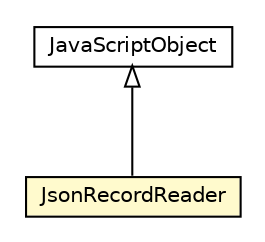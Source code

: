 #!/usr/local/bin/dot
#
# Class diagram 
# Generated by UMLGraph version R5_6-24-gf6e263 (http://www.umlgraph.org/)
#

digraph G {
	edge [fontname="Helvetica",fontsize=10,labelfontname="Helvetica",labelfontsize=10];
	node [fontname="Helvetica",fontsize=10,shape=plaintext];
	nodesep=0.25;
	ranksep=0.5;
	// io.reinert.requestor.serialization.json.JsonRecordReader
	c14847 [label=<<table title="io.reinert.requestor.serialization.json.JsonRecordReader" border="0" cellborder="1" cellspacing="0" cellpadding="2" port="p" bgcolor="lemonChiffon" href="./JsonRecordReader.html">
		<tr><td><table border="0" cellspacing="0" cellpadding="1">
<tr><td align="center" balign="center"> JsonRecordReader </td></tr>
		</table></td></tr>
		</table>>, URL="./JsonRecordReader.html", fontname="Helvetica", fontcolor="black", fontsize=10.0];
	//io.reinert.requestor.serialization.json.JsonRecordReader extends com.google.gwt.core.client.JavaScriptObject
	c14917:p -> c14847:p [dir=back,arrowtail=empty];
	// com.google.gwt.core.client.JavaScriptObject
	c14917 [label=<<table title="com.google.gwt.core.client.JavaScriptObject" border="0" cellborder="1" cellspacing="0" cellpadding="2" port="p" href="http://java.sun.com/j2se/1.4.2/docs/api/com/google/gwt/core/client/JavaScriptObject.html">
		<tr><td><table border="0" cellspacing="0" cellpadding="1">
<tr><td align="center" balign="center"> JavaScriptObject </td></tr>
		</table></td></tr>
		</table>>, URL="http://java.sun.com/j2se/1.4.2/docs/api/com/google/gwt/core/client/JavaScriptObject.html", fontname="Helvetica", fontcolor="black", fontsize=10.0];
}


